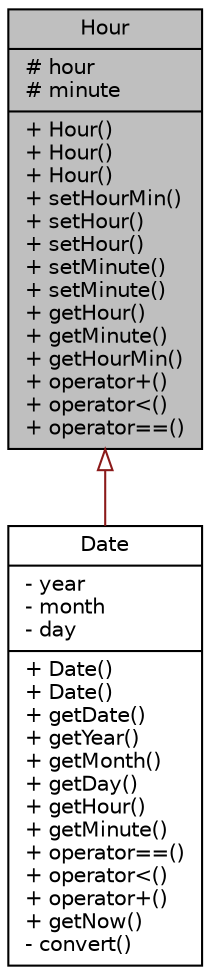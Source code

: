 digraph "Hour"
{
 // LATEX_PDF_SIZE
  bgcolor="transparent";
  edge [fontname="Helvetica",fontsize="10",labelfontname="Helvetica",labelfontsize="10"];
  node [fontname="Helvetica",fontsize="10",shape=record];
  Node1 [label="{Hour\n|# hour\l# minute\l|+ Hour()\l+ Hour()\l+ Hour()\l+ setHourMin()\l+ setHour()\l+ setHour()\l+ setMinute()\l+ setMinute()\l+ getHour()\l+ getMinute()\l+ getHourMin()\l+ operator+()\l+ operator\<()\l+ operator==()\l}",height=0.2,width=0.4,color="black", fillcolor="grey75", style="filled", fontcolor="black",tooltip=" "];
  Node1 -> Node2 [dir="back",color="firebrick4",fontsize="10",style="solid",arrowtail="onormal",fontname="Helvetica"];
  Node2 [label="{Date\n|- year\l- month\l- day\l|+ Date()\l+ Date()\l+ getDate()\l+ getYear()\l+ getMonth()\l+ getDay()\l+ getHour()\l+ getMinute()\l+ operator==()\l+ operator\<()\l+ operator+()\l+ getNow()\l- convert()\l}",height=0.2,width=0.4,color="black",URL="$classDate.html",tooltip=" "];
}
